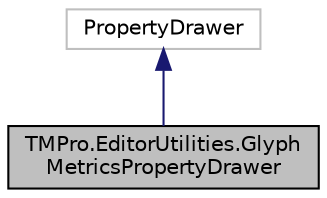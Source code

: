 digraph "TMPro.EditorUtilities.GlyphMetricsPropertyDrawer"
{
 // LATEX_PDF_SIZE
  edge [fontname="Helvetica",fontsize="10",labelfontname="Helvetica",labelfontsize="10"];
  node [fontname="Helvetica",fontsize="10",shape=record];
  Node1 [label="TMPro.EditorUtilities.Glyph\lMetricsPropertyDrawer",height=0.2,width=0.4,color="black", fillcolor="grey75", style="filled", fontcolor="black",tooltip=" "];
  Node2 -> Node1 [dir="back",color="midnightblue",fontsize="10",style="solid",fontname="Helvetica"];
  Node2 [label="PropertyDrawer",height=0.2,width=0.4,color="grey75", fillcolor="white", style="filled",tooltip=" "];
}
